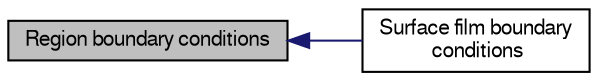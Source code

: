 digraph "Region boundary conditions"
{
  bgcolor="transparent";
  edge [fontname="FreeSans",fontsize="10",labelfontname="FreeSans",labelfontsize="10"];
  node [fontname="FreeSans",fontsize="10",shape=record];
  rankdir=LR;
  Node0 [label="Region boundary conditions",height=0.2,width=0.4,color="black", fillcolor="grey75", style="filled" fontcolor="black"];
  Node1 [label="Surface film boundary\l conditions",height=0.2,width=0.4,color="black",URL="$a10350.html"];
  Node0->Node1 [shape=plaintext, color="midnightblue", dir="back", style="solid"];
}
